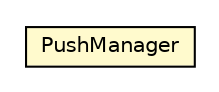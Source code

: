 #!/usr/local/bin/dot
#
# Class diagram 
# Generated by UMLGraph version R5_6-24-gf6e263 (http://www.umlgraph.org/)
#

digraph G {
	edge [fontname="Helvetica",fontsize=10,labelfontname="Helvetica",labelfontsize=10];
	node [fontname="Helvetica",fontsize=10,shape=plaintext];
	nodesep=0.25;
	ranksep=0.5;
	// org.universAAL.ri.api.manager.push.PushManager
	c6482892 [label=<<table title="org.universAAL.ri.api.manager.push.PushManager" border="0" cellborder="1" cellspacing="0" cellpadding="2" port="p" bgcolor="lemonChiffon" href="./PushManager.html">
		<tr><td><table border="0" cellspacing="0" cellpadding="1">
<tr><td align="center" balign="center"> PushManager </td></tr>
		</table></td></tr>
		</table>>, URL="./PushManager.html", fontname="Helvetica", fontcolor="black", fontsize=10.0];
}

